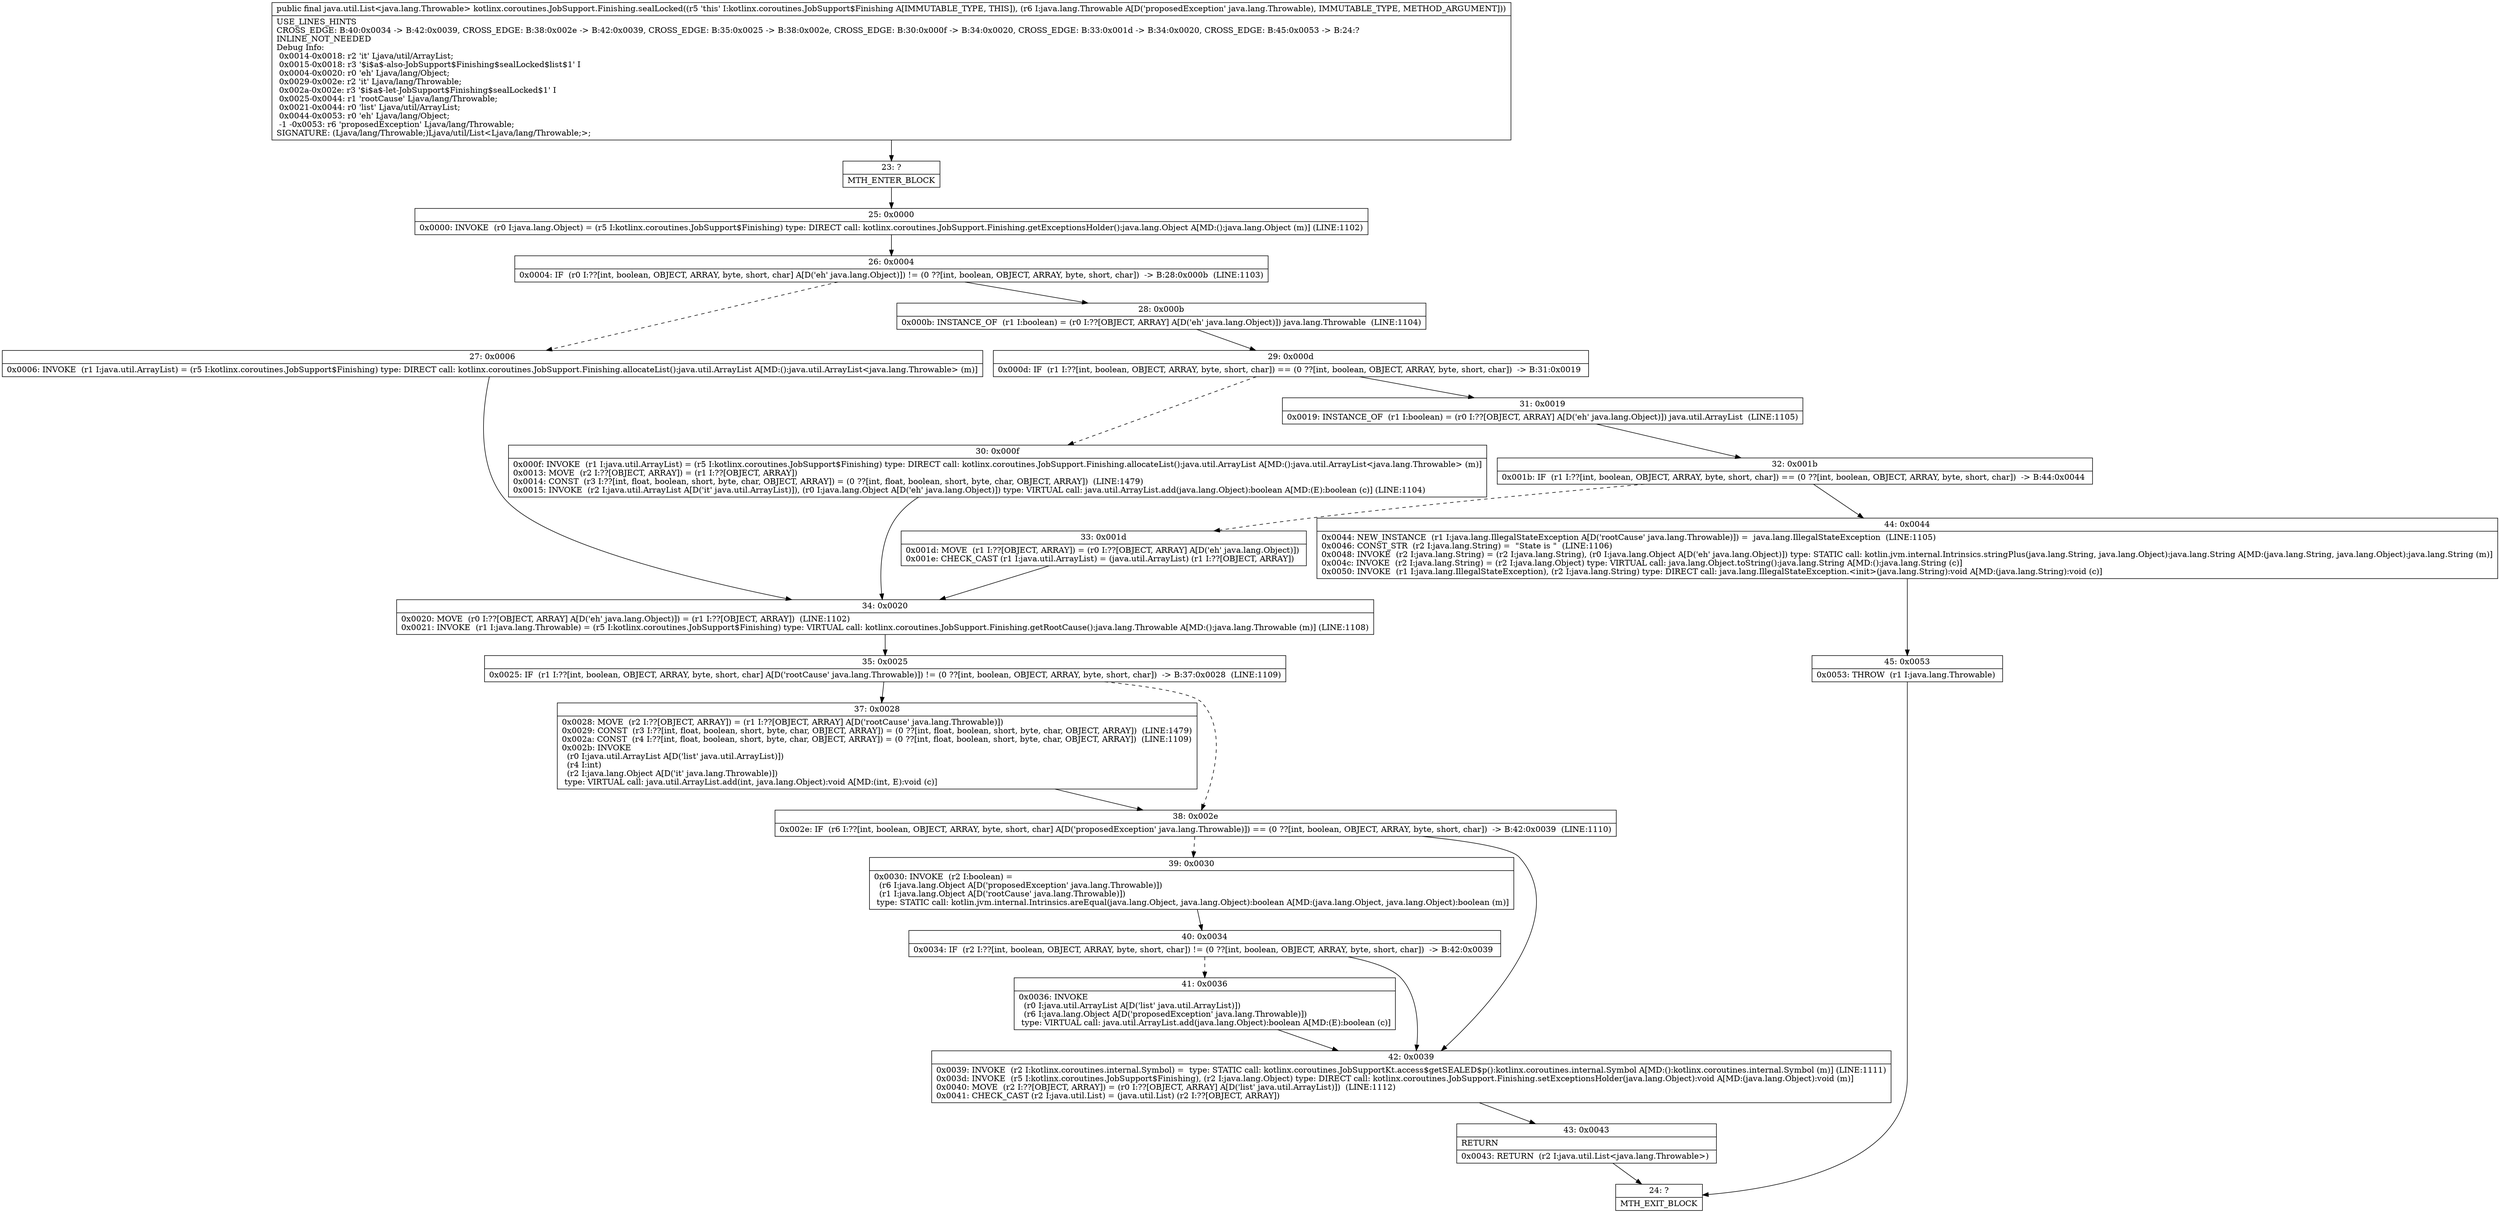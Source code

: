 digraph "CFG forkotlinx.coroutines.JobSupport.Finishing.sealLocked(Ljava\/lang\/Throwable;)Ljava\/util\/List;" {
Node_23 [shape=record,label="{23\:\ ?|MTH_ENTER_BLOCK\l}"];
Node_25 [shape=record,label="{25\:\ 0x0000|0x0000: INVOKE  (r0 I:java.lang.Object) = (r5 I:kotlinx.coroutines.JobSupport$Finishing) type: DIRECT call: kotlinx.coroutines.JobSupport.Finishing.getExceptionsHolder():java.lang.Object A[MD:():java.lang.Object (m)] (LINE:1102)\l}"];
Node_26 [shape=record,label="{26\:\ 0x0004|0x0004: IF  (r0 I:??[int, boolean, OBJECT, ARRAY, byte, short, char] A[D('eh' java.lang.Object)]) != (0 ??[int, boolean, OBJECT, ARRAY, byte, short, char])  \-\> B:28:0x000b  (LINE:1103)\l}"];
Node_27 [shape=record,label="{27\:\ 0x0006|0x0006: INVOKE  (r1 I:java.util.ArrayList) = (r5 I:kotlinx.coroutines.JobSupport$Finishing) type: DIRECT call: kotlinx.coroutines.JobSupport.Finishing.allocateList():java.util.ArrayList A[MD:():java.util.ArrayList\<java.lang.Throwable\> (m)]\l}"];
Node_34 [shape=record,label="{34\:\ 0x0020|0x0020: MOVE  (r0 I:??[OBJECT, ARRAY] A[D('eh' java.lang.Object)]) = (r1 I:??[OBJECT, ARRAY])  (LINE:1102)\l0x0021: INVOKE  (r1 I:java.lang.Throwable) = (r5 I:kotlinx.coroutines.JobSupport$Finishing) type: VIRTUAL call: kotlinx.coroutines.JobSupport.Finishing.getRootCause():java.lang.Throwable A[MD:():java.lang.Throwable (m)] (LINE:1108)\l}"];
Node_35 [shape=record,label="{35\:\ 0x0025|0x0025: IF  (r1 I:??[int, boolean, OBJECT, ARRAY, byte, short, char] A[D('rootCause' java.lang.Throwable)]) != (0 ??[int, boolean, OBJECT, ARRAY, byte, short, char])  \-\> B:37:0x0028  (LINE:1109)\l}"];
Node_37 [shape=record,label="{37\:\ 0x0028|0x0028: MOVE  (r2 I:??[OBJECT, ARRAY]) = (r1 I:??[OBJECT, ARRAY] A[D('rootCause' java.lang.Throwable)]) \l0x0029: CONST  (r3 I:??[int, float, boolean, short, byte, char, OBJECT, ARRAY]) = (0 ??[int, float, boolean, short, byte, char, OBJECT, ARRAY])  (LINE:1479)\l0x002a: CONST  (r4 I:??[int, float, boolean, short, byte, char, OBJECT, ARRAY]) = (0 ??[int, float, boolean, short, byte, char, OBJECT, ARRAY])  (LINE:1109)\l0x002b: INVOKE  \l  (r0 I:java.util.ArrayList A[D('list' java.util.ArrayList)])\l  (r4 I:int)\l  (r2 I:java.lang.Object A[D('it' java.lang.Throwable)])\l type: VIRTUAL call: java.util.ArrayList.add(int, java.lang.Object):void A[MD:(int, E):void (c)]\l}"];
Node_38 [shape=record,label="{38\:\ 0x002e|0x002e: IF  (r6 I:??[int, boolean, OBJECT, ARRAY, byte, short, char] A[D('proposedException' java.lang.Throwable)]) == (0 ??[int, boolean, OBJECT, ARRAY, byte, short, char])  \-\> B:42:0x0039  (LINE:1110)\l}"];
Node_39 [shape=record,label="{39\:\ 0x0030|0x0030: INVOKE  (r2 I:boolean) = \l  (r6 I:java.lang.Object A[D('proposedException' java.lang.Throwable)])\l  (r1 I:java.lang.Object A[D('rootCause' java.lang.Throwable)])\l type: STATIC call: kotlin.jvm.internal.Intrinsics.areEqual(java.lang.Object, java.lang.Object):boolean A[MD:(java.lang.Object, java.lang.Object):boolean (m)]\l}"];
Node_40 [shape=record,label="{40\:\ 0x0034|0x0034: IF  (r2 I:??[int, boolean, OBJECT, ARRAY, byte, short, char]) != (0 ??[int, boolean, OBJECT, ARRAY, byte, short, char])  \-\> B:42:0x0039 \l}"];
Node_41 [shape=record,label="{41\:\ 0x0036|0x0036: INVOKE  \l  (r0 I:java.util.ArrayList A[D('list' java.util.ArrayList)])\l  (r6 I:java.lang.Object A[D('proposedException' java.lang.Throwable)])\l type: VIRTUAL call: java.util.ArrayList.add(java.lang.Object):boolean A[MD:(E):boolean (c)]\l}"];
Node_42 [shape=record,label="{42\:\ 0x0039|0x0039: INVOKE  (r2 I:kotlinx.coroutines.internal.Symbol) =  type: STATIC call: kotlinx.coroutines.JobSupportKt.access$getSEALED$p():kotlinx.coroutines.internal.Symbol A[MD:():kotlinx.coroutines.internal.Symbol (m)] (LINE:1111)\l0x003d: INVOKE  (r5 I:kotlinx.coroutines.JobSupport$Finishing), (r2 I:java.lang.Object) type: DIRECT call: kotlinx.coroutines.JobSupport.Finishing.setExceptionsHolder(java.lang.Object):void A[MD:(java.lang.Object):void (m)]\l0x0040: MOVE  (r2 I:??[OBJECT, ARRAY]) = (r0 I:??[OBJECT, ARRAY] A[D('list' java.util.ArrayList)])  (LINE:1112)\l0x0041: CHECK_CAST (r2 I:java.util.List) = (java.util.List) (r2 I:??[OBJECT, ARRAY]) \l}"];
Node_43 [shape=record,label="{43\:\ 0x0043|RETURN\l|0x0043: RETURN  (r2 I:java.util.List\<java.lang.Throwable\>) \l}"];
Node_24 [shape=record,label="{24\:\ ?|MTH_EXIT_BLOCK\l}"];
Node_28 [shape=record,label="{28\:\ 0x000b|0x000b: INSTANCE_OF  (r1 I:boolean) = (r0 I:??[OBJECT, ARRAY] A[D('eh' java.lang.Object)]) java.lang.Throwable  (LINE:1104)\l}"];
Node_29 [shape=record,label="{29\:\ 0x000d|0x000d: IF  (r1 I:??[int, boolean, OBJECT, ARRAY, byte, short, char]) == (0 ??[int, boolean, OBJECT, ARRAY, byte, short, char])  \-\> B:31:0x0019 \l}"];
Node_30 [shape=record,label="{30\:\ 0x000f|0x000f: INVOKE  (r1 I:java.util.ArrayList) = (r5 I:kotlinx.coroutines.JobSupport$Finishing) type: DIRECT call: kotlinx.coroutines.JobSupport.Finishing.allocateList():java.util.ArrayList A[MD:():java.util.ArrayList\<java.lang.Throwable\> (m)]\l0x0013: MOVE  (r2 I:??[OBJECT, ARRAY]) = (r1 I:??[OBJECT, ARRAY]) \l0x0014: CONST  (r3 I:??[int, float, boolean, short, byte, char, OBJECT, ARRAY]) = (0 ??[int, float, boolean, short, byte, char, OBJECT, ARRAY])  (LINE:1479)\l0x0015: INVOKE  (r2 I:java.util.ArrayList A[D('it' java.util.ArrayList)]), (r0 I:java.lang.Object A[D('eh' java.lang.Object)]) type: VIRTUAL call: java.util.ArrayList.add(java.lang.Object):boolean A[MD:(E):boolean (c)] (LINE:1104)\l}"];
Node_31 [shape=record,label="{31\:\ 0x0019|0x0019: INSTANCE_OF  (r1 I:boolean) = (r0 I:??[OBJECT, ARRAY] A[D('eh' java.lang.Object)]) java.util.ArrayList  (LINE:1105)\l}"];
Node_32 [shape=record,label="{32\:\ 0x001b|0x001b: IF  (r1 I:??[int, boolean, OBJECT, ARRAY, byte, short, char]) == (0 ??[int, boolean, OBJECT, ARRAY, byte, short, char])  \-\> B:44:0x0044 \l}"];
Node_33 [shape=record,label="{33\:\ 0x001d|0x001d: MOVE  (r1 I:??[OBJECT, ARRAY]) = (r0 I:??[OBJECT, ARRAY] A[D('eh' java.lang.Object)]) \l0x001e: CHECK_CAST (r1 I:java.util.ArrayList) = (java.util.ArrayList) (r1 I:??[OBJECT, ARRAY]) \l}"];
Node_44 [shape=record,label="{44\:\ 0x0044|0x0044: NEW_INSTANCE  (r1 I:java.lang.IllegalStateException A[D('rootCause' java.lang.Throwable)]) =  java.lang.IllegalStateException  (LINE:1105)\l0x0046: CONST_STR  (r2 I:java.lang.String) =  \"State is \"  (LINE:1106)\l0x0048: INVOKE  (r2 I:java.lang.String) = (r2 I:java.lang.String), (r0 I:java.lang.Object A[D('eh' java.lang.Object)]) type: STATIC call: kotlin.jvm.internal.Intrinsics.stringPlus(java.lang.String, java.lang.Object):java.lang.String A[MD:(java.lang.String, java.lang.Object):java.lang.String (m)]\l0x004c: INVOKE  (r2 I:java.lang.String) = (r2 I:java.lang.Object) type: VIRTUAL call: java.lang.Object.toString():java.lang.String A[MD:():java.lang.String (c)]\l0x0050: INVOKE  (r1 I:java.lang.IllegalStateException), (r2 I:java.lang.String) type: DIRECT call: java.lang.IllegalStateException.\<init\>(java.lang.String):void A[MD:(java.lang.String):void (c)]\l}"];
Node_45 [shape=record,label="{45\:\ 0x0053|0x0053: THROW  (r1 I:java.lang.Throwable) \l}"];
MethodNode[shape=record,label="{public final java.util.List\<java.lang.Throwable\> kotlinx.coroutines.JobSupport.Finishing.sealLocked((r5 'this' I:kotlinx.coroutines.JobSupport$Finishing A[IMMUTABLE_TYPE, THIS]), (r6 I:java.lang.Throwable A[D('proposedException' java.lang.Throwable), IMMUTABLE_TYPE, METHOD_ARGUMENT]))  | USE_LINES_HINTS\lCROSS_EDGE: B:40:0x0034 \-\> B:42:0x0039, CROSS_EDGE: B:38:0x002e \-\> B:42:0x0039, CROSS_EDGE: B:35:0x0025 \-\> B:38:0x002e, CROSS_EDGE: B:30:0x000f \-\> B:34:0x0020, CROSS_EDGE: B:33:0x001d \-\> B:34:0x0020, CROSS_EDGE: B:45:0x0053 \-\> B:24:?\lINLINE_NOT_NEEDED\lDebug Info:\l  0x0014\-0x0018: r2 'it' Ljava\/util\/ArrayList;\l  0x0015\-0x0018: r3 '$i$a$\-also\-JobSupport$Finishing$sealLocked$list$1' I\l  0x0004\-0x0020: r0 'eh' Ljava\/lang\/Object;\l  0x0029\-0x002e: r2 'it' Ljava\/lang\/Throwable;\l  0x002a\-0x002e: r3 '$i$a$\-let\-JobSupport$Finishing$sealLocked$1' I\l  0x0025\-0x0044: r1 'rootCause' Ljava\/lang\/Throwable;\l  0x0021\-0x0044: r0 'list' Ljava\/util\/ArrayList;\l  0x0044\-0x0053: r0 'eh' Ljava\/lang\/Object;\l  \-1 \-0x0053: r6 'proposedException' Ljava\/lang\/Throwable;\lSIGNATURE: (Ljava\/lang\/Throwable;)Ljava\/util\/List\<Ljava\/lang\/Throwable;\>;\l}"];
MethodNode -> Node_23;Node_23 -> Node_25;
Node_25 -> Node_26;
Node_26 -> Node_27[style=dashed];
Node_26 -> Node_28;
Node_27 -> Node_34;
Node_34 -> Node_35;
Node_35 -> Node_37;
Node_35 -> Node_38[style=dashed];
Node_37 -> Node_38;
Node_38 -> Node_39[style=dashed];
Node_38 -> Node_42;
Node_39 -> Node_40;
Node_40 -> Node_41[style=dashed];
Node_40 -> Node_42;
Node_41 -> Node_42;
Node_42 -> Node_43;
Node_43 -> Node_24;
Node_28 -> Node_29;
Node_29 -> Node_30[style=dashed];
Node_29 -> Node_31;
Node_30 -> Node_34;
Node_31 -> Node_32;
Node_32 -> Node_33[style=dashed];
Node_32 -> Node_44;
Node_33 -> Node_34;
Node_44 -> Node_45;
Node_45 -> Node_24;
}


